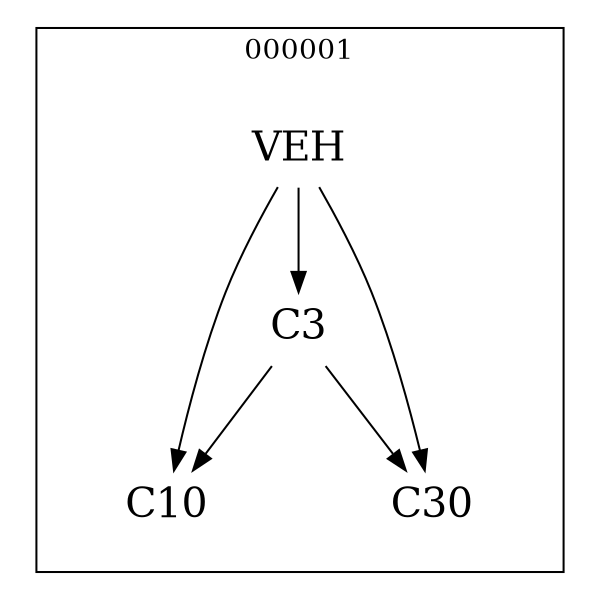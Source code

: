 strict digraph DAGS {
	size = "4,4!" ; ratio ="fill"; subgraph cluster_0{
			labeldoc = "t";
			label = "000001";node	[label= VEH, shape = plaintext, fontsize=20] VEH;node	[label= C3, shape = plaintext, fontsize=20] C3;node	[label= C10, shape = plaintext, fontsize=20] C10;node	[label= C30, shape = plaintext, fontsize=20] C30;
VEH->C3;
VEH->C10;
VEH->C30;
C3->C10;
C3->C30;
	}}